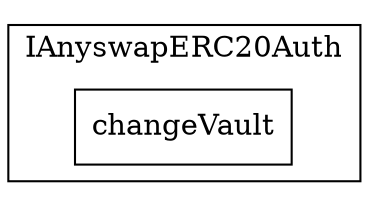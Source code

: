 strict digraph {
rankdir="LR"
node [shape=box]
subgraph cluster_496_IAnyswapERC20Auth {
label = "IAnyswapERC20Auth"
"496_changeVault" [label="changeVault"]
}subgraph cluster_solidity {
label = "[Solidity]"
}
}